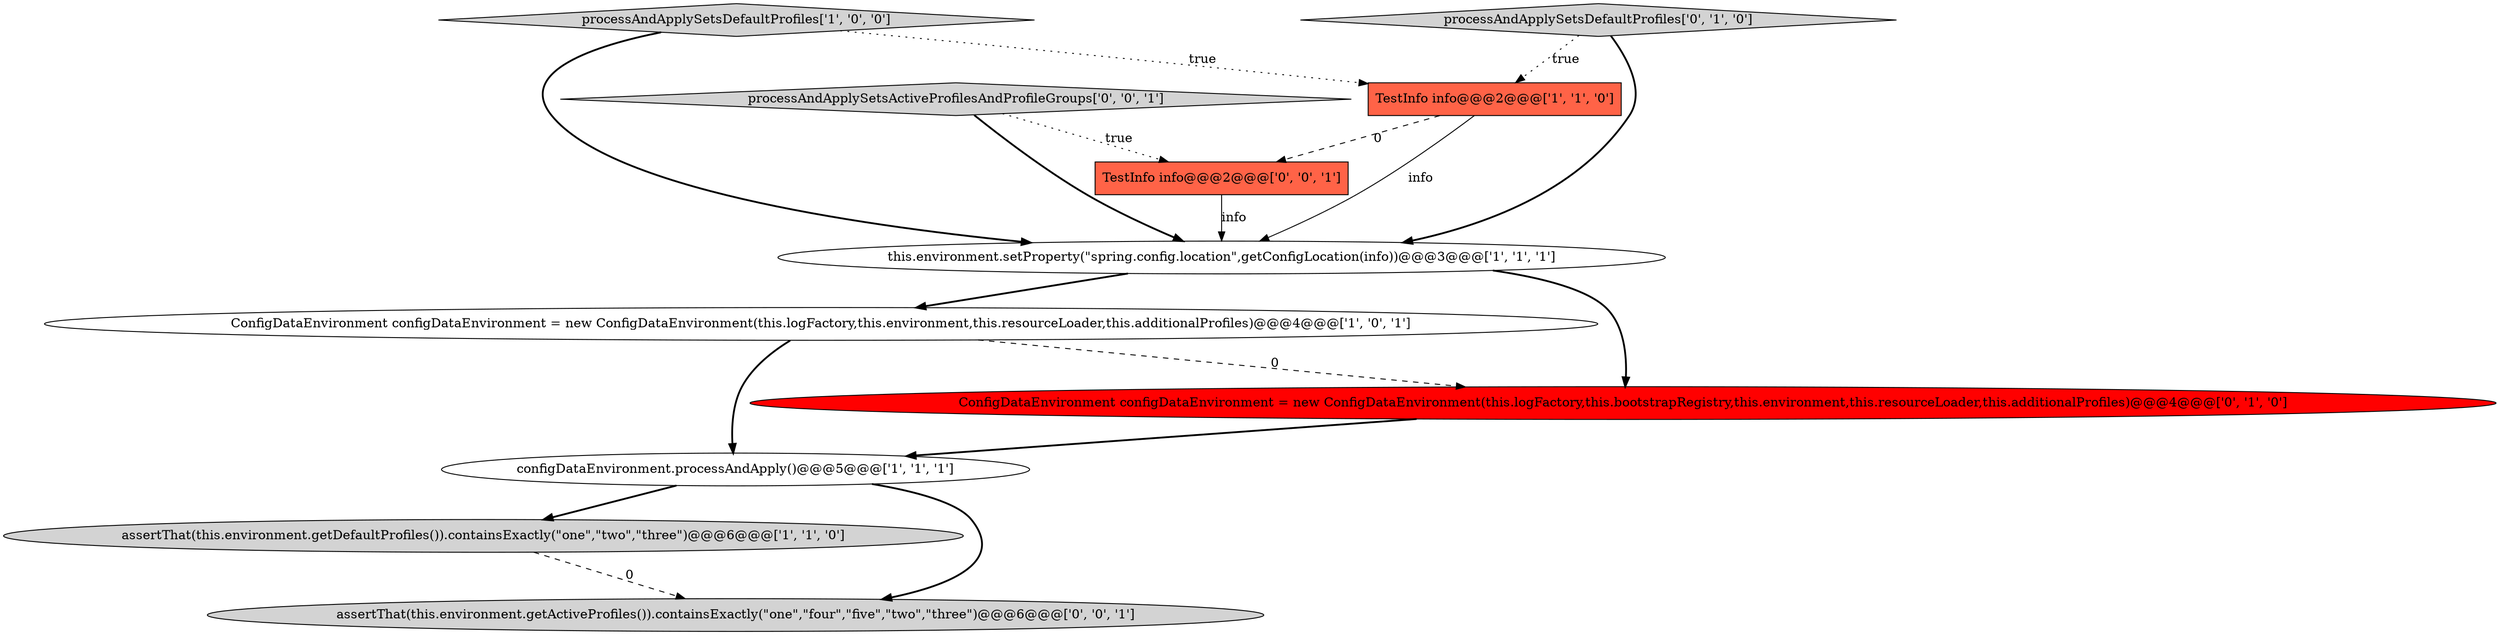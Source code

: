 digraph {
8 [style = filled, label = "assertThat(this.environment.getActiveProfiles()).containsExactly(\"one\",\"four\",\"five\",\"two\",\"three\")@@@6@@@['0', '0', '1']", fillcolor = lightgray, shape = ellipse image = "AAA0AAABBB3BBB"];
4 [style = filled, label = "TestInfo info@@@2@@@['1', '1', '0']", fillcolor = tomato, shape = box image = "AAA0AAABBB1BBB"];
9 [style = filled, label = "TestInfo info@@@2@@@['0', '0', '1']", fillcolor = tomato, shape = box image = "AAA0AAABBB3BBB"];
5 [style = filled, label = "ConfigDataEnvironment configDataEnvironment = new ConfigDataEnvironment(this.logFactory,this.environment,this.resourceLoader,this.additionalProfiles)@@@4@@@['1', '0', '1']", fillcolor = white, shape = ellipse image = "AAA0AAABBB1BBB"];
10 [style = filled, label = "processAndApplySetsActiveProfilesAndProfileGroups['0', '0', '1']", fillcolor = lightgray, shape = diamond image = "AAA0AAABBB3BBB"];
2 [style = filled, label = "assertThat(this.environment.getDefaultProfiles()).containsExactly(\"one\",\"two\",\"three\")@@@6@@@['1', '1', '0']", fillcolor = lightgray, shape = ellipse image = "AAA0AAABBB1BBB"];
1 [style = filled, label = "this.environment.setProperty(\"spring.config.location\",getConfigLocation(info))@@@3@@@['1', '1', '1']", fillcolor = white, shape = ellipse image = "AAA0AAABBB1BBB"];
3 [style = filled, label = "processAndApplySetsDefaultProfiles['1', '0', '0']", fillcolor = lightgray, shape = diamond image = "AAA0AAABBB1BBB"];
6 [style = filled, label = "ConfigDataEnvironment configDataEnvironment = new ConfigDataEnvironment(this.logFactory,this.bootstrapRegistry,this.environment,this.resourceLoader,this.additionalProfiles)@@@4@@@['0', '1', '0']", fillcolor = red, shape = ellipse image = "AAA1AAABBB2BBB"];
7 [style = filled, label = "processAndApplySetsDefaultProfiles['0', '1', '0']", fillcolor = lightgray, shape = diamond image = "AAA0AAABBB2BBB"];
0 [style = filled, label = "configDataEnvironment.processAndApply()@@@5@@@['1', '1', '1']", fillcolor = white, shape = ellipse image = "AAA0AAABBB1BBB"];
1->5 [style = bold, label=""];
9->1 [style = solid, label="info"];
3->4 [style = dotted, label="true"];
4->9 [style = dashed, label="0"];
1->6 [style = bold, label=""];
6->0 [style = bold, label=""];
7->1 [style = bold, label=""];
5->6 [style = dashed, label="0"];
4->1 [style = solid, label="info"];
5->0 [style = bold, label=""];
3->1 [style = bold, label=""];
10->1 [style = bold, label=""];
10->9 [style = dotted, label="true"];
2->8 [style = dashed, label="0"];
7->4 [style = dotted, label="true"];
0->2 [style = bold, label=""];
0->8 [style = bold, label=""];
}
